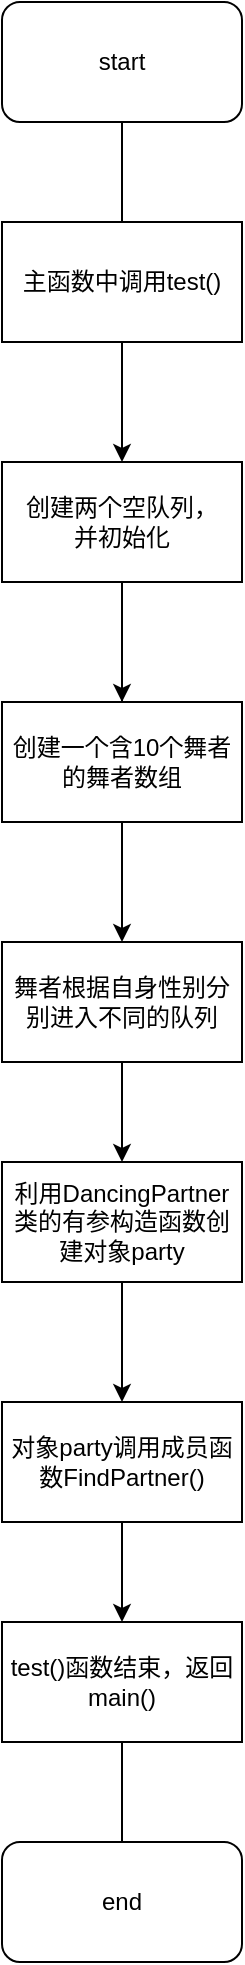 <mxfile version="17.4.6" type="github">
  <diagram id="GG9JWEwuXqdt1Zyl7t1p" name="Page-1">
    <mxGraphModel dx="1038" dy="525" grid="1" gridSize="10" guides="1" tooltips="1" connect="1" arrows="1" fold="1" page="1" pageScale="1" pageWidth="850" pageHeight="1100" math="0" shadow="0">
      <root>
        <mxCell id="0" />
        <mxCell id="1" parent="0" />
        <mxCell id="2rpih8vmDzemm6GKuzEQ-3" value="" style="edgeStyle=orthogonalEdgeStyle;rounded=0;orthogonalLoop=1;jettySize=auto;html=1;" edge="1" parent="1" source="2rpih8vmDzemm6GKuzEQ-1">
          <mxGeometry relative="1" as="geometry">
            <mxPoint x="380" y="140" as="targetPoint" />
          </mxGeometry>
        </mxCell>
        <mxCell id="2rpih8vmDzemm6GKuzEQ-1" value="start" style="rounded=1;whiteSpace=wrap;html=1;" vertex="1" parent="1">
          <mxGeometry x="320" y="20" width="120" height="60" as="geometry" />
        </mxCell>
        <mxCell id="2rpih8vmDzemm6GKuzEQ-6" value="" style="edgeStyle=orthogonalEdgeStyle;rounded=0;orthogonalLoop=1;jettySize=auto;html=1;" edge="1" parent="1" source="2rpih8vmDzemm6GKuzEQ-4" target="2rpih8vmDzemm6GKuzEQ-5">
          <mxGeometry relative="1" as="geometry" />
        </mxCell>
        <mxCell id="2rpih8vmDzemm6GKuzEQ-4" value="主函数中调用test()" style="rounded=0;whiteSpace=wrap;html=1;" vertex="1" parent="1">
          <mxGeometry x="320" y="130" width="120" height="60" as="geometry" />
        </mxCell>
        <mxCell id="2rpih8vmDzemm6GKuzEQ-8" value="" style="edgeStyle=orthogonalEdgeStyle;rounded=0;orthogonalLoop=1;jettySize=auto;html=1;" edge="1" parent="1" source="2rpih8vmDzemm6GKuzEQ-5" target="2rpih8vmDzemm6GKuzEQ-7">
          <mxGeometry relative="1" as="geometry" />
        </mxCell>
        <mxCell id="2rpih8vmDzemm6GKuzEQ-12" value="" style="edgeStyle=orthogonalEdgeStyle;rounded=0;orthogonalLoop=1;jettySize=auto;html=1;" edge="1" parent="1" source="2rpih8vmDzemm6GKuzEQ-5">
          <mxGeometry relative="1" as="geometry">
            <mxPoint x="380" y="420" as="targetPoint" />
          </mxGeometry>
        </mxCell>
        <mxCell id="2rpih8vmDzemm6GKuzEQ-5" value="创建两个空队列，&lt;br&gt;并初始化" style="rounded=0;whiteSpace=wrap;html=1;" vertex="1" parent="1">
          <mxGeometry x="320" y="250" width="120" height="60" as="geometry" />
        </mxCell>
        <mxCell id="2rpih8vmDzemm6GKuzEQ-10" value="" style="edgeStyle=orthogonalEdgeStyle;rounded=0;orthogonalLoop=1;jettySize=auto;html=1;" edge="1" parent="1" source="2rpih8vmDzemm6GKuzEQ-7" target="2rpih8vmDzemm6GKuzEQ-9">
          <mxGeometry relative="1" as="geometry" />
        </mxCell>
        <mxCell id="2rpih8vmDzemm6GKuzEQ-7" value="创建一个含10个舞者的舞者数组" style="rounded=0;whiteSpace=wrap;html=1;" vertex="1" parent="1">
          <mxGeometry x="320" y="370" width="120" height="60" as="geometry" />
        </mxCell>
        <mxCell id="2rpih8vmDzemm6GKuzEQ-14" value="" style="edgeStyle=orthogonalEdgeStyle;rounded=0;orthogonalLoop=1;jettySize=auto;html=1;" edge="1" parent="1" source="2rpih8vmDzemm6GKuzEQ-9" target="2rpih8vmDzemm6GKuzEQ-13">
          <mxGeometry relative="1" as="geometry" />
        </mxCell>
        <mxCell id="2rpih8vmDzemm6GKuzEQ-9" value="舞者根据自身性别分别进入不同的队列" style="rounded=0;whiteSpace=wrap;html=1;" vertex="1" parent="1">
          <mxGeometry x="320" y="490" width="120" height="60" as="geometry" />
        </mxCell>
        <mxCell id="2rpih8vmDzemm6GKuzEQ-16" value="" style="edgeStyle=orthogonalEdgeStyle;rounded=0;orthogonalLoop=1;jettySize=auto;html=1;" edge="1" parent="1" source="2rpih8vmDzemm6GKuzEQ-13" target="2rpih8vmDzemm6GKuzEQ-15">
          <mxGeometry relative="1" as="geometry" />
        </mxCell>
        <mxCell id="2rpih8vmDzemm6GKuzEQ-13" value="利用DancingPartner类的有参构造函数创建对象party&lt;br&gt;" style="whiteSpace=wrap;html=1;rounded=0;" vertex="1" parent="1">
          <mxGeometry x="320" y="600" width="120" height="60" as="geometry" />
        </mxCell>
        <mxCell id="2rpih8vmDzemm6GKuzEQ-18" value="" style="edgeStyle=orthogonalEdgeStyle;rounded=0;orthogonalLoop=1;jettySize=auto;html=1;" edge="1" parent="1" source="2rpih8vmDzemm6GKuzEQ-15" target="2rpih8vmDzemm6GKuzEQ-17">
          <mxGeometry relative="1" as="geometry" />
        </mxCell>
        <mxCell id="2rpih8vmDzemm6GKuzEQ-15" value="对象party调用成员函数FindPartner()" style="whiteSpace=wrap;html=1;rounded=0;" vertex="1" parent="1">
          <mxGeometry x="320" y="720" width="120" height="60" as="geometry" />
        </mxCell>
        <mxCell id="2rpih8vmDzemm6GKuzEQ-20" value="" style="edgeStyle=orthogonalEdgeStyle;rounded=0;orthogonalLoop=1;jettySize=auto;html=1;" edge="1" parent="1" source="2rpih8vmDzemm6GKuzEQ-17">
          <mxGeometry relative="1" as="geometry">
            <mxPoint x="380" y="950" as="targetPoint" />
          </mxGeometry>
        </mxCell>
        <mxCell id="2rpih8vmDzemm6GKuzEQ-17" value="test()函数结束，返回main()" style="whiteSpace=wrap;html=1;rounded=0;" vertex="1" parent="1">
          <mxGeometry x="320" y="830" width="120" height="60" as="geometry" />
        </mxCell>
        <mxCell id="2rpih8vmDzemm6GKuzEQ-21" value="end" style="rounded=1;whiteSpace=wrap;html=1;" vertex="1" parent="1">
          <mxGeometry x="320" y="940" width="120" height="60" as="geometry" />
        </mxCell>
      </root>
    </mxGraphModel>
  </diagram>
</mxfile>
